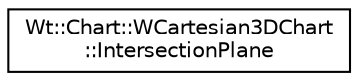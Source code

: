digraph "Graphical Class Hierarchy"
{
 // LATEX_PDF_SIZE
  edge [fontname="Helvetica",fontsize="10",labelfontname="Helvetica",labelfontsize="10"];
  node [fontname="Helvetica",fontsize="10",shape=record];
  rankdir="LR";
  Node0 [label="Wt::Chart::WCartesian3DChart\l::IntersectionPlane",height=0.2,width=0.4,color="black", fillcolor="white", style="filled",URL="$structWt_1_1Chart_1_1WCartesian3DChart_1_1IntersectionPlane.html",tooltip="An invisible intersection plane."];
}
